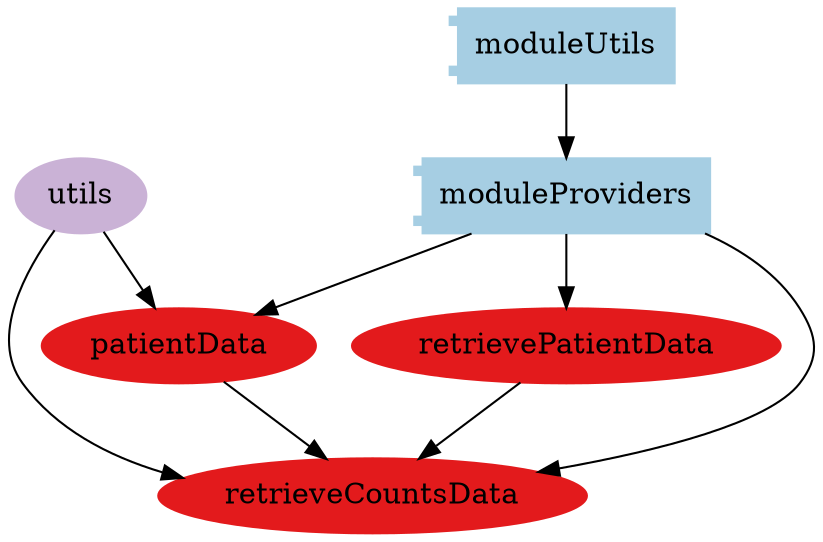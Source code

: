 digraph dependencies {
  node[shape="component",style="filled",colorscheme=paired12]


    node[shape="component"]
    "moduleProviders"[label="moduleProviders", color=1]

    
      "moduleUtils"[label="moduleUtils", color=1]
      "moduleUtils" -> "moduleProviders"
    


    node[shape="ellipse"]
    


    

    

    
      "patientData"[label="patientData", color=6]
      "moduleProviders" -> "patientData"
    
      "retrievePatientData"[label="retrievePatientData", color=6]
      "moduleProviders" -> "retrievePatientData"
    
      "retrieveCountsData"[label="retrieveCountsData", color=6]
      "moduleProviders" -> "retrieveCountsData"
    

    node[shape="cds"]
    

    









    node[shape="ellipse",style="filled", color=9]
    

    


    

    

    
      
        "utils"[label="utils"]
        "utils" -> "patientData"
      
    
      
    
      
        "patientData"[label="patientData"]
        "patientData" -> "retrieveCountsData"
      
        "retrievePatientData"[label="retrievePatientData"]
        "retrievePatientData" -> "retrieveCountsData"
      
        "utils"[label="utils"]
        "utils" -> "retrieveCountsData"
      
    

    


}
